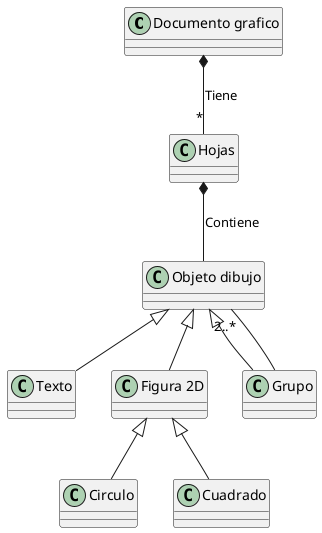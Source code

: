 @startuml Documento
"Documento grafico"  *-- "*"Hojas : Tiene
Hojas  *--  "Objeto dibujo" : Contiene
"Objeto dibujo"<|-- Texto
"Objeto dibujo"<|-- "Figura 2D"
"Objeto dibujo"<|-- Grupo
Grupo O-- "2..*""Objeto dibujo" 
"Figura 2D"<|-- Circulo
"Figura 2D"<|-- Cuadrado
@enduml